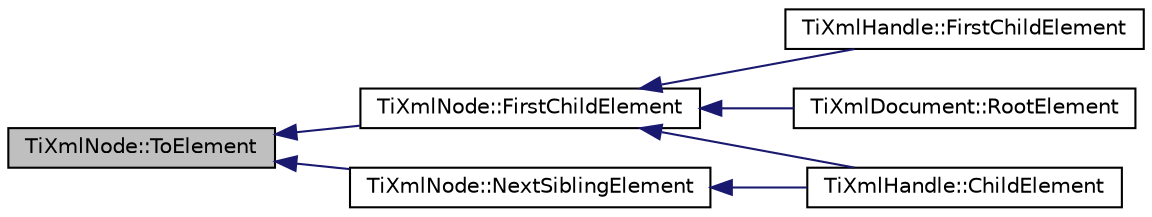 digraph "TiXmlNode::ToElement"
{
  edge [fontname="Helvetica",fontsize="10",labelfontname="Helvetica",labelfontsize="10"];
  node [fontname="Helvetica",fontsize="10",shape=record];
  rankdir="LR";
  Node1 [label="TiXmlNode::ToElement",height=0.2,width=0.4,color="black", fillcolor="grey75", style="filled" fontcolor="black"];
  Node1 -> Node2 [dir="back",color="midnightblue",fontsize="10",style="solid",fontname="Helvetica"];
  Node2 [label="TiXmlNode::FirstChildElement",height=0.2,width=0.4,color="black", fillcolor="white", style="filled",URL="$class_ti_xml_node.html#ab1f8d8e70d88aea4c5efedfe00862d55",tooltip="Convenience function to get through elements. "];
  Node2 -> Node3 [dir="back",color="midnightblue",fontsize="10",style="solid",fontname="Helvetica"];
  Node3 [label="TiXmlHandle::FirstChildElement",height=0.2,width=0.4,color="black", fillcolor="white", style="filled",URL="$class_ti_xml_handle.html#a24d1112e995e937e4dddb202d4113d4a",tooltip="Return a handle to the first child element. "];
  Node2 -> Node4 [dir="back",color="midnightblue",fontsize="10",style="solid",fontname="Helvetica"];
  Node4 [label="TiXmlHandle::ChildElement",height=0.2,width=0.4,color="black", fillcolor="white", style="filled",URL="$class_ti_xml_handle.html#a8786475b9d1f1518492e3a46704c7ef0"];
  Node2 -> Node5 [dir="back",color="midnightblue",fontsize="10",style="solid",fontname="Helvetica"];
  Node5 [label="TiXmlDocument::RootElement",height=0.2,width=0.4,color="black", fillcolor="white", style="filled",URL="$class_ti_xml_document.html#ad09d17927f908f40efb406af2fb873be"];
  Node1 -> Node6 [dir="back",color="midnightblue",fontsize="10",style="solid",fontname="Helvetica"];
  Node6 [label="TiXmlNode::NextSiblingElement",height=0.2,width=0.4,color="black", fillcolor="white", style="filled",URL="$class_ti_xml_node.html#a7667217e269e0da01d1f82aee94d1a3d"];
  Node6 -> Node4 [dir="back",color="midnightblue",fontsize="10",style="solid",fontname="Helvetica"];
}
